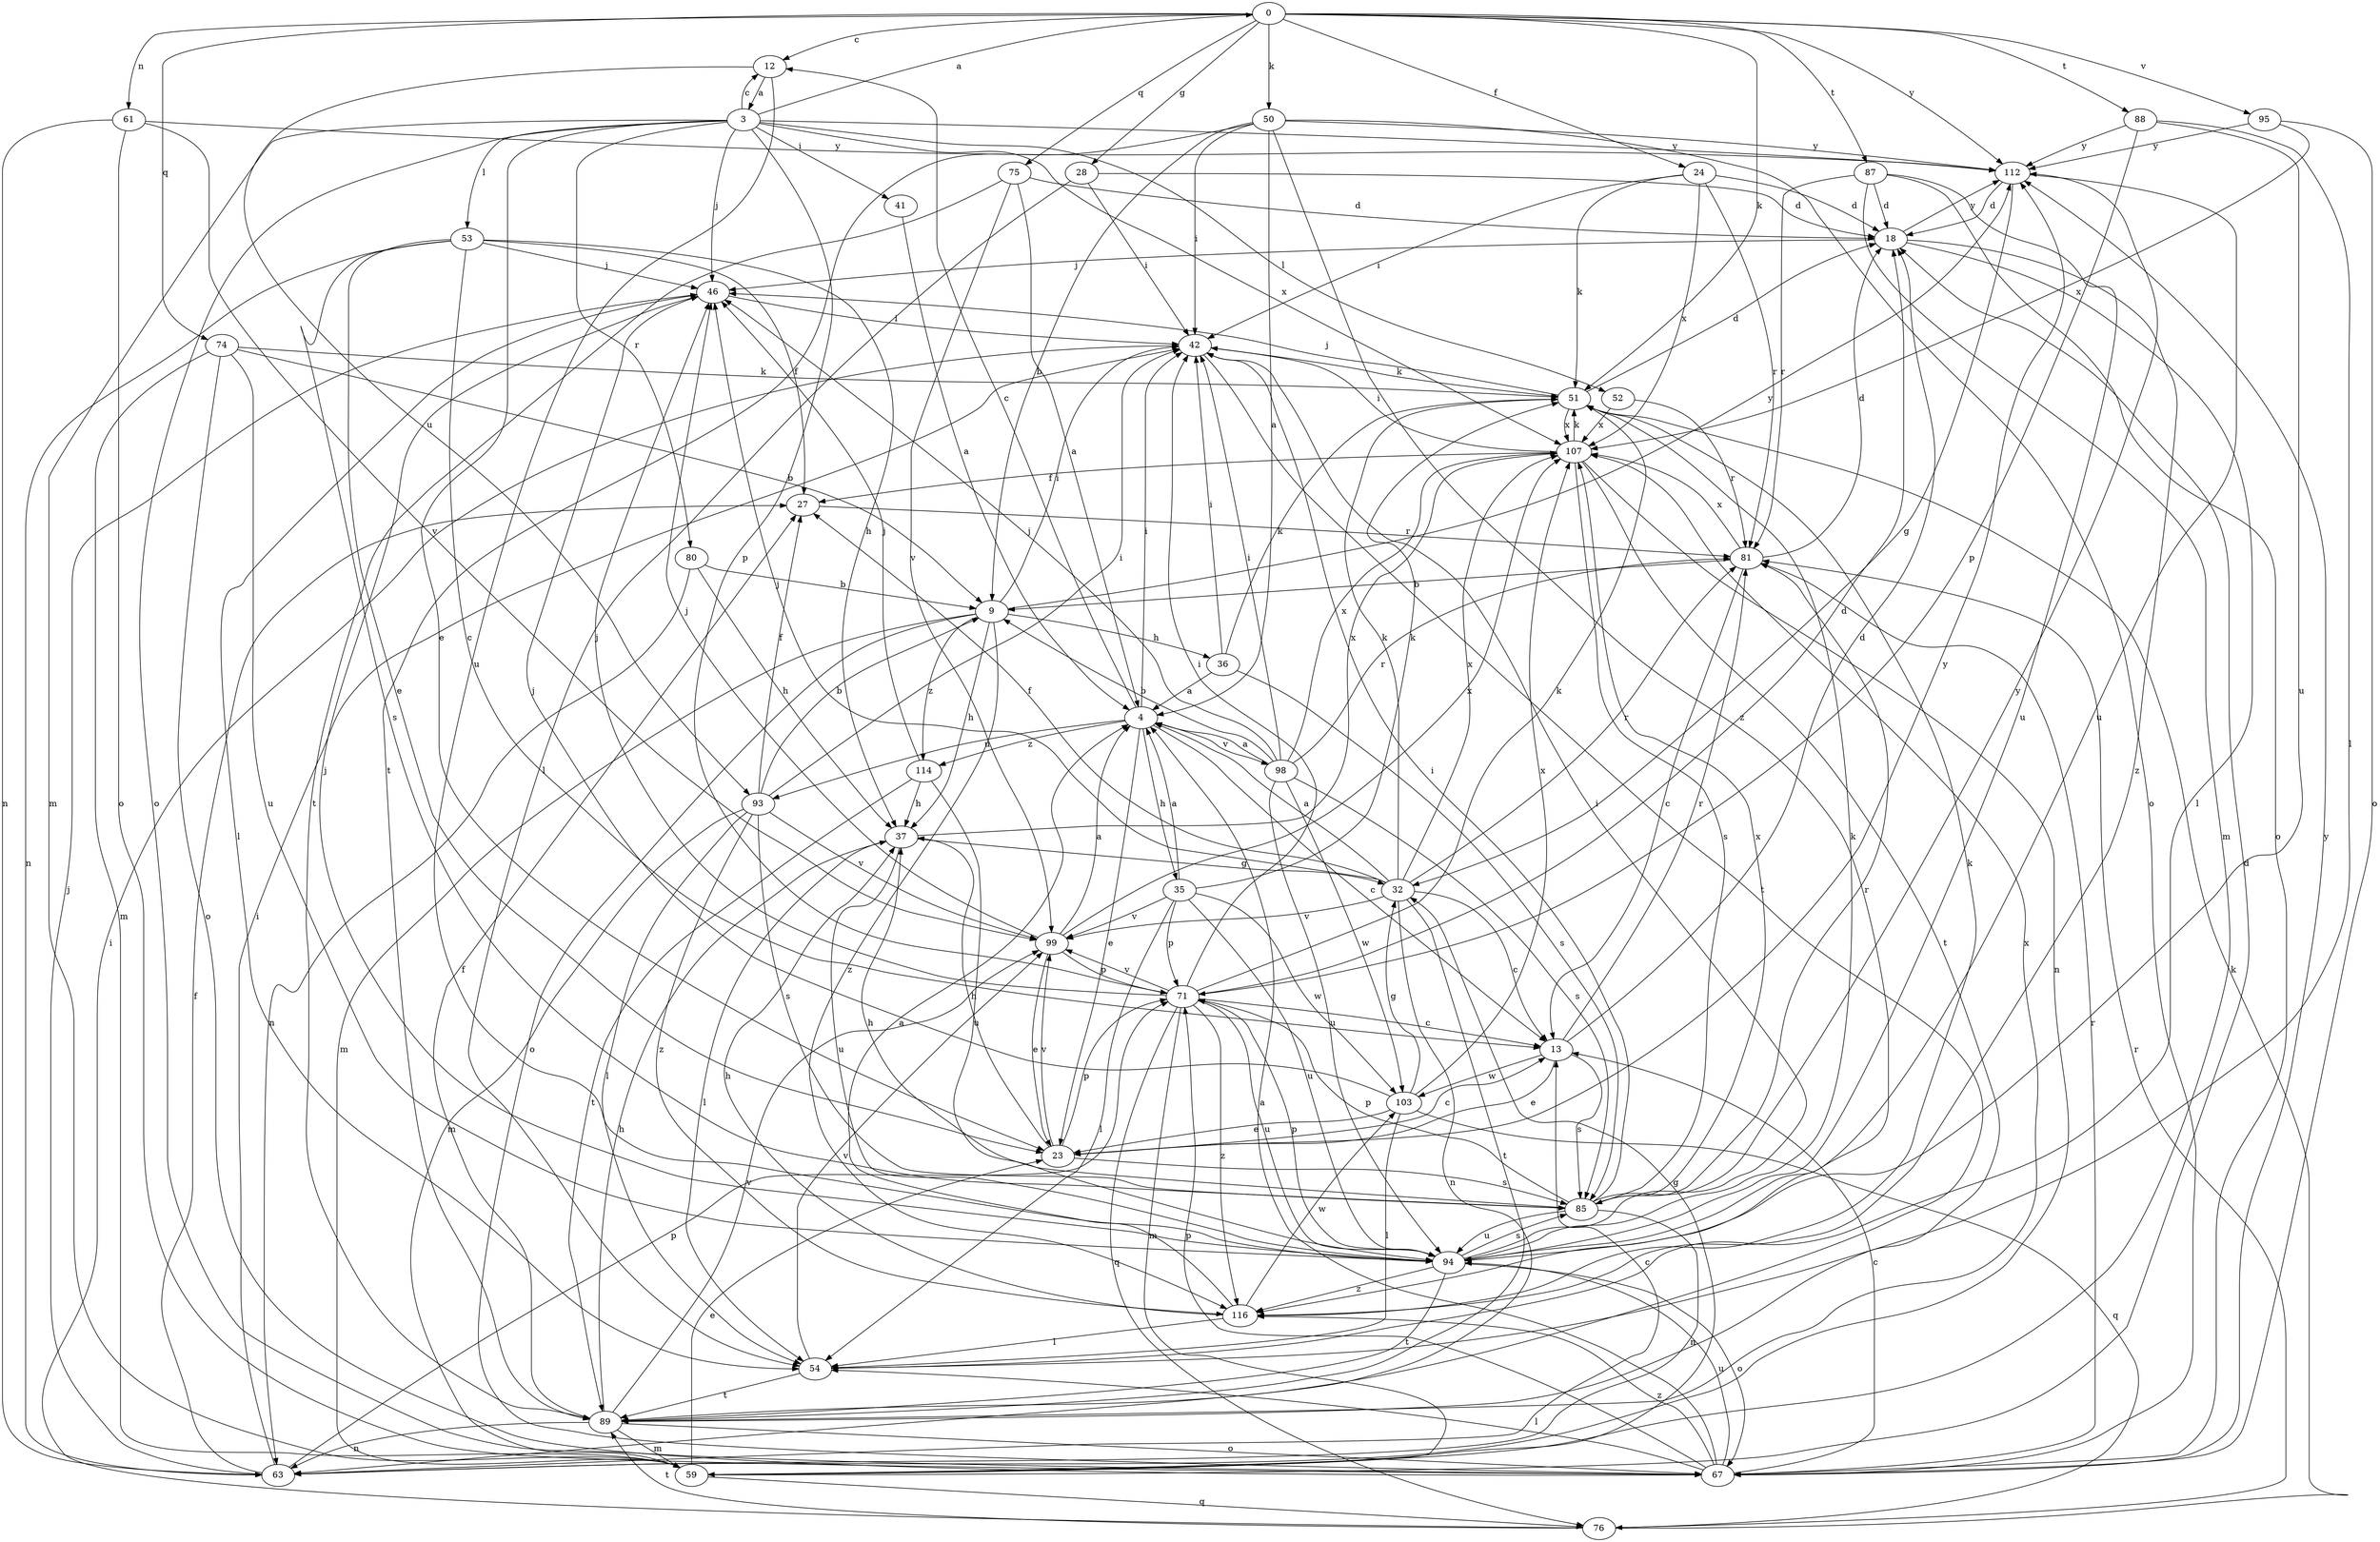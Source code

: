 strict digraph  {
0;
3;
4;
9;
12;
13;
18;
23;
24;
27;
28;
32;
35;
36;
37;
41;
42;
46;
50;
51;
52;
53;
54;
59;
61;
63;
67;
71;
74;
75;
76;
80;
81;
85;
87;
88;
89;
93;
94;
95;
98;
99;
103;
107;
112;
114;
116;
0 -> 12  [label=c];
0 -> 24  [label=f];
0 -> 28  [label=g];
0 -> 50  [label=k];
0 -> 51  [label=k];
0 -> 61  [label=n];
0 -> 74  [label=q];
0 -> 75  [label=q];
0 -> 87  [label=t];
0 -> 88  [label=t];
0 -> 95  [label=v];
0 -> 112  [label=y];
3 -> 0  [label=a];
3 -> 12  [label=c];
3 -> 23  [label=e];
3 -> 41  [label=i];
3 -> 46  [label=j];
3 -> 52  [label=l];
3 -> 53  [label=l];
3 -> 59  [label=m];
3 -> 67  [label=o];
3 -> 71  [label=p];
3 -> 80  [label=r];
3 -> 107  [label=x];
3 -> 112  [label=y];
4 -> 12  [label=c];
4 -> 13  [label=c];
4 -> 23  [label=e];
4 -> 35  [label=h];
4 -> 42  [label=i];
4 -> 93  [label=u];
4 -> 98  [label=v];
4 -> 114  [label=z];
9 -> 36  [label=h];
9 -> 37  [label=h];
9 -> 42  [label=i];
9 -> 59  [label=m];
9 -> 67  [label=o];
9 -> 112  [label=y];
9 -> 114  [label=z];
9 -> 116  [label=z];
12 -> 3  [label=a];
12 -> 93  [label=u];
12 -> 94  [label=u];
13 -> 18  [label=d];
13 -> 23  [label=e];
13 -> 81  [label=r];
13 -> 85  [label=s];
13 -> 103  [label=w];
18 -> 46  [label=j];
18 -> 54  [label=l];
18 -> 112  [label=y];
18 -> 116  [label=z];
23 -> 13  [label=c];
23 -> 37  [label=h];
23 -> 71  [label=p];
23 -> 85  [label=s];
23 -> 99  [label=v];
23 -> 112  [label=y];
24 -> 18  [label=d];
24 -> 42  [label=i];
24 -> 51  [label=k];
24 -> 81  [label=r];
24 -> 107  [label=x];
27 -> 81  [label=r];
28 -> 18  [label=d];
28 -> 42  [label=i];
28 -> 54  [label=l];
32 -> 4  [label=a];
32 -> 13  [label=c];
32 -> 27  [label=f];
32 -> 46  [label=j];
32 -> 51  [label=k];
32 -> 63  [label=n];
32 -> 81  [label=r];
32 -> 89  [label=t];
32 -> 99  [label=v];
32 -> 107  [label=x];
35 -> 4  [label=a];
35 -> 51  [label=k];
35 -> 54  [label=l];
35 -> 71  [label=p];
35 -> 94  [label=u];
35 -> 99  [label=v];
35 -> 103  [label=w];
36 -> 4  [label=a];
36 -> 42  [label=i];
36 -> 51  [label=k];
36 -> 85  [label=s];
37 -> 32  [label=g];
37 -> 54  [label=l];
37 -> 94  [label=u];
37 -> 107  [label=x];
41 -> 4  [label=a];
42 -> 51  [label=k];
42 -> 89  [label=t];
46 -> 42  [label=i];
46 -> 54  [label=l];
50 -> 4  [label=a];
50 -> 9  [label=b];
50 -> 42  [label=i];
50 -> 67  [label=o];
50 -> 89  [label=t];
50 -> 112  [label=y];
50 -> 116  [label=z];
51 -> 18  [label=d];
51 -> 46  [label=j];
51 -> 107  [label=x];
52 -> 81  [label=r];
52 -> 107  [label=x];
53 -> 13  [label=c];
53 -> 23  [label=e];
53 -> 27  [label=f];
53 -> 37  [label=h];
53 -> 46  [label=j];
53 -> 63  [label=n];
53 -> 85  [label=s];
54 -> 89  [label=t];
54 -> 99  [label=v];
59 -> 18  [label=d];
59 -> 23  [label=e];
59 -> 32  [label=g];
59 -> 76  [label=q];
61 -> 63  [label=n];
61 -> 67  [label=o];
61 -> 99  [label=v];
61 -> 112  [label=y];
63 -> 13  [label=c];
63 -> 27  [label=f];
63 -> 42  [label=i];
63 -> 46  [label=j];
63 -> 71  [label=p];
67 -> 4  [label=a];
67 -> 13  [label=c];
67 -> 54  [label=l];
67 -> 71  [label=p];
67 -> 81  [label=r];
67 -> 94  [label=u];
67 -> 112  [label=y];
67 -> 116  [label=z];
71 -> 13  [label=c];
71 -> 18  [label=d];
71 -> 42  [label=i];
71 -> 46  [label=j];
71 -> 51  [label=k];
71 -> 59  [label=m];
71 -> 76  [label=q];
71 -> 94  [label=u];
71 -> 99  [label=v];
71 -> 116  [label=z];
74 -> 9  [label=b];
74 -> 51  [label=k];
74 -> 59  [label=m];
74 -> 67  [label=o];
74 -> 94  [label=u];
75 -> 4  [label=a];
75 -> 18  [label=d];
75 -> 89  [label=t];
75 -> 99  [label=v];
76 -> 42  [label=i];
76 -> 51  [label=k];
76 -> 81  [label=r];
76 -> 89  [label=t];
80 -> 9  [label=b];
80 -> 37  [label=h];
80 -> 63  [label=n];
81 -> 9  [label=b];
81 -> 13  [label=c];
81 -> 18  [label=d];
81 -> 107  [label=x];
85 -> 37  [label=h];
85 -> 42  [label=i];
85 -> 63  [label=n];
85 -> 71  [label=p];
85 -> 81  [label=r];
85 -> 94  [label=u];
85 -> 107  [label=x];
85 -> 112  [label=y];
87 -> 18  [label=d];
87 -> 59  [label=m];
87 -> 67  [label=o];
87 -> 81  [label=r];
87 -> 94  [label=u];
88 -> 54  [label=l];
88 -> 71  [label=p];
88 -> 94  [label=u];
88 -> 112  [label=y];
89 -> 27  [label=f];
89 -> 37  [label=h];
89 -> 59  [label=m];
89 -> 63  [label=n];
89 -> 67  [label=o];
89 -> 99  [label=v];
89 -> 107  [label=x];
93 -> 9  [label=b];
93 -> 27  [label=f];
93 -> 42  [label=i];
93 -> 54  [label=l];
93 -> 59  [label=m];
93 -> 85  [label=s];
93 -> 99  [label=v];
93 -> 116  [label=z];
94 -> 42  [label=i];
94 -> 46  [label=j];
94 -> 51  [label=k];
94 -> 67  [label=o];
94 -> 71  [label=p];
94 -> 85  [label=s];
94 -> 89  [label=t];
94 -> 116  [label=z];
95 -> 67  [label=o];
95 -> 107  [label=x];
95 -> 112  [label=y];
98 -> 4  [label=a];
98 -> 9  [label=b];
98 -> 42  [label=i];
98 -> 46  [label=j];
98 -> 81  [label=r];
98 -> 85  [label=s];
98 -> 94  [label=u];
98 -> 103  [label=w];
98 -> 107  [label=x];
99 -> 4  [label=a];
99 -> 23  [label=e];
99 -> 46  [label=j];
99 -> 71  [label=p];
99 -> 107  [label=x];
103 -> 23  [label=e];
103 -> 32  [label=g];
103 -> 46  [label=j];
103 -> 54  [label=l];
103 -> 76  [label=q];
103 -> 107  [label=x];
107 -> 27  [label=f];
107 -> 42  [label=i];
107 -> 51  [label=k];
107 -> 63  [label=n];
107 -> 85  [label=s];
107 -> 89  [label=t];
112 -> 18  [label=d];
112 -> 32  [label=g];
112 -> 94  [label=u];
114 -> 37  [label=h];
114 -> 46  [label=j];
114 -> 89  [label=t];
114 -> 94  [label=u];
116 -> 4  [label=a];
116 -> 37  [label=h];
116 -> 51  [label=k];
116 -> 54  [label=l];
116 -> 103  [label=w];
}
